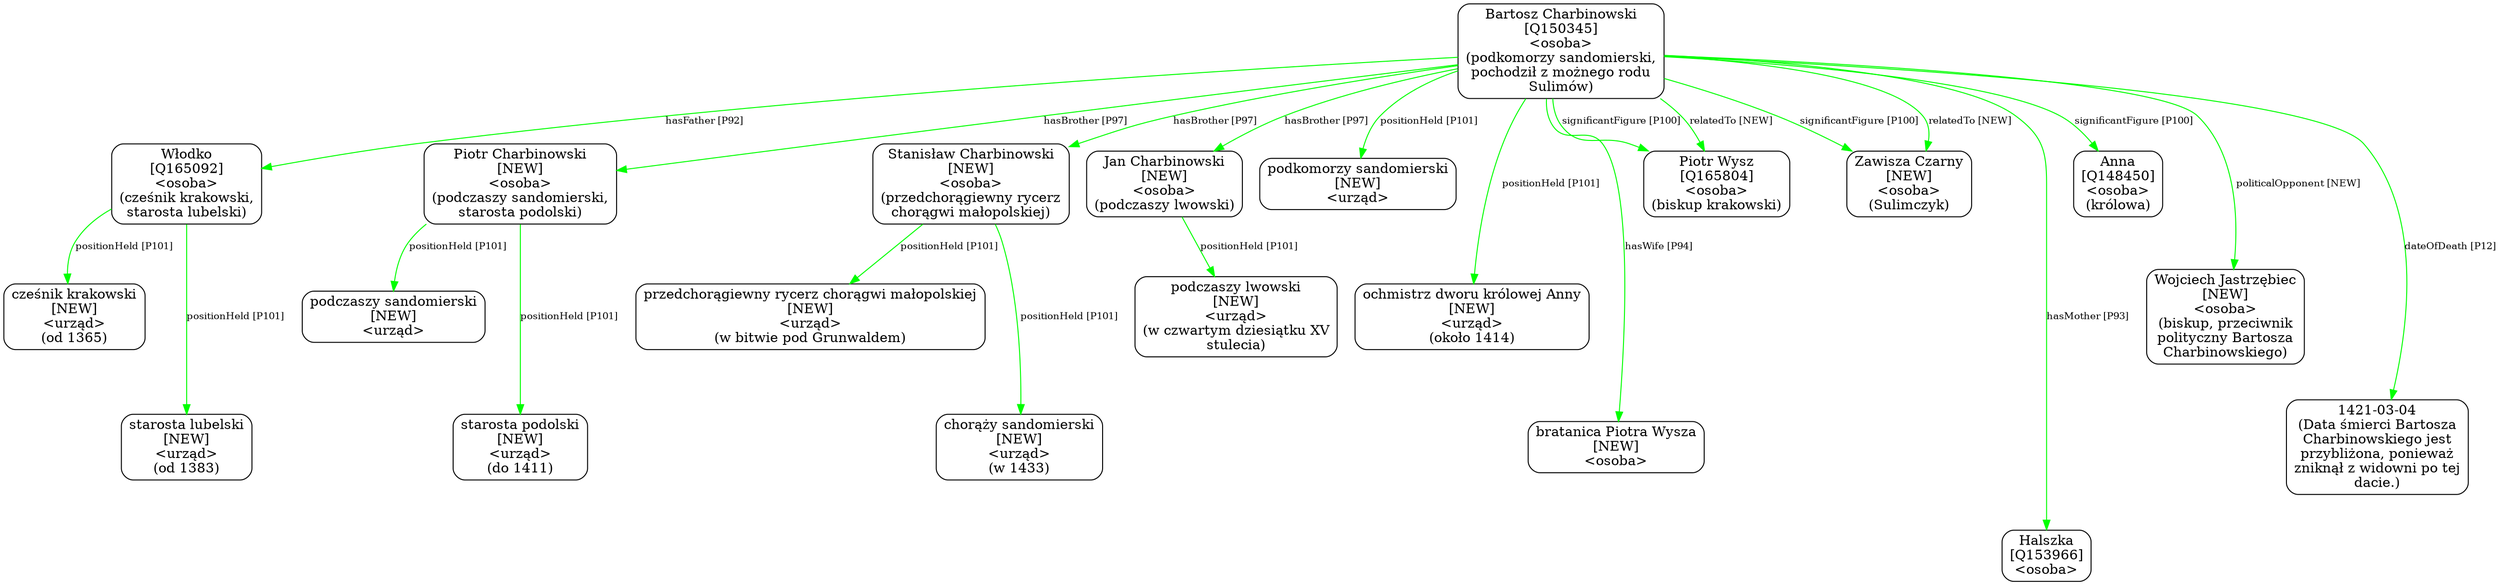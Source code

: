 digraph {
	node [shape=box,
		style=rounded
	];
	edge [fontsize=10];
	"Bartosz Charbinowski
[Q150345]
<osoba>
(podkomorzy sandomierski,
pochodził z możnego rodu
Sulimów)"	[color=black,
		label="Bartosz Charbinowski
[Q150345]
<osoba>
(podkomorzy sandomierski,
pochodził z możnego rodu
Sulimów)"];
	"Włodko
[Q165092]
<osoba>
(cześnik krakowski,
starosta lubelski)"	[color=black,
		label="Włodko
[Q165092]
<osoba>
(cześnik krakowski,
starosta lubelski)"];
	"Bartosz Charbinowski
[Q150345]
<osoba>
(podkomorzy sandomierski,
pochodził z możnego rodu
Sulimów)" -> "Włodko
[Q165092]
<osoba>
(cześnik krakowski,
starosta lubelski)"	[color=green,
		label="hasFather [P92]"];
	"Piotr Charbinowski
[NEW]
<osoba>
(podczaszy sandomierski,
starosta podolski)"	[color=black,
		label="Piotr Charbinowski
[NEW]
<osoba>
(podczaszy sandomierski,
starosta podolski)"];
	"Bartosz Charbinowski
[Q150345]
<osoba>
(podkomorzy sandomierski,
pochodził z możnego rodu
Sulimów)" -> "Piotr Charbinowski
[NEW]
<osoba>
(podczaszy sandomierski,
starosta podolski)"	[color=green,
		label="hasBrother [P97]"];
	"Stanisław Charbinowski
[NEW]
<osoba>
(przedchorągiewny rycerz
chorągwi małopolskiej)"	[color=black,
		label="Stanisław Charbinowski
[NEW]
<osoba>
(przedchorągiewny rycerz
chorągwi małopolskiej)"];
	"Bartosz Charbinowski
[Q150345]
<osoba>
(podkomorzy sandomierski,
pochodził z możnego rodu
Sulimów)" -> "Stanisław Charbinowski
[NEW]
<osoba>
(przedchorągiewny rycerz
chorągwi małopolskiej)"	[color=green,
		label="hasBrother [P97]"];
	"Jan Charbinowski
[NEW]
<osoba>
(podczaszy lwowski)"	[color=black,
		label="Jan Charbinowski
[NEW]
<osoba>
(podczaszy lwowski)"];
	"Bartosz Charbinowski
[Q150345]
<osoba>
(podkomorzy sandomierski,
pochodził z możnego rodu
Sulimów)" -> "Jan Charbinowski
[NEW]
<osoba>
(podczaszy lwowski)"	[color=green,
		label="hasBrother [P97]"];
	"Bartosz Charbinowski
[Q150345]
<osoba>
(podkomorzy sandomierski,
pochodził z możnego rodu
Sulimów)" -> "podkomorzy sandomierski
[NEW]
<urząd>"	[color=green,
		label="positionHeld [P101]",
		minlen=1];
	"Bartosz Charbinowski
[Q150345]
<osoba>
(podkomorzy sandomierski,
pochodził z możnego rodu
Sulimów)" -> "ochmistrz dworu królowej Anny
[NEW]
<urząd>
(około 1414)"	[color=green,
		label="positionHeld [P101]",
		minlen=2];
	"Bartosz Charbinowski
[Q150345]
<osoba>
(podkomorzy sandomierski,
pochodził z możnego rodu
Sulimów)" -> "bratanica Piotra Wysza
[NEW]
<osoba>"	[color=green,
		label="hasWife [P94]",
		minlen=3];
	"Bartosz Charbinowski
[Q150345]
<osoba>
(podkomorzy sandomierski,
pochodził z możnego rodu
Sulimów)" -> "Piotr Wysz
[Q165804]
<osoba>
(biskup krakowski)"	[color=green,
		label="significantFigure [P100]"];
	"Bartosz Charbinowski
[Q150345]
<osoba>
(podkomorzy sandomierski,
pochodził z możnego rodu
Sulimów)" -> "Piotr Wysz
[Q165804]
<osoba>
(biskup krakowski)"	[color=green,
		label="relatedTo [NEW]"];
	"Bartosz Charbinowski
[Q150345]
<osoba>
(podkomorzy sandomierski,
pochodził z możnego rodu
Sulimów)" -> "Zawisza Czarny
[NEW]
<osoba>
(Sulimczyk)"	[color=green,
		label="significantFigure [P100]"];
	"Bartosz Charbinowski
[Q150345]
<osoba>
(podkomorzy sandomierski,
pochodził z możnego rodu
Sulimów)" -> "Zawisza Czarny
[NEW]
<osoba>
(Sulimczyk)"	[color=green,
		label="relatedTo [NEW]"];
	"Bartosz Charbinowski
[Q150345]
<osoba>
(podkomorzy sandomierski,
pochodził z możnego rodu
Sulimów)" -> "Halszka
[Q153966]
<osoba>"	[color=green,
		label="hasMother [P93]",
		minlen=4];
	"Bartosz Charbinowski
[Q150345]
<osoba>
(podkomorzy sandomierski,
pochodził z możnego rodu
Sulimów)" -> "Anna
[Q148450]
<osoba>
(królowa)"	[color=green,
		label="significantFigure [P100]",
		minlen=1];
	"Bartosz Charbinowski
[Q150345]
<osoba>
(podkomorzy sandomierski,
pochodził z możnego rodu
Sulimów)" -> "Wojciech Jastrzębiec
[NEW]
<osoba>
(biskup, przeciwnik
polityczny Bartosza
Charbinowskiego)"	[color=green,
		label="politicalOpponent [NEW]",
		minlen=2];
	"Bartosz Charbinowski
[Q150345]
<osoba>
(podkomorzy sandomierski,
pochodził z możnego rodu
Sulimów)" -> "1421-03-04
(Data śmierci Bartosza
Charbinowskiego jest
przybliżona, ponieważ
zniknął z widowni po tej
dacie.)"	[color=green,
		label="dateOfDeath [P12]",
		minlen=3];
	"Włodko
[Q165092]
<osoba>
(cześnik krakowski,
starosta lubelski)" -> "cześnik krakowski
[NEW]
<urząd>
(od 1365)"	[color=green,
		label="positionHeld [P101]",
		minlen=1];
	"Włodko
[Q165092]
<osoba>
(cześnik krakowski,
starosta lubelski)" -> "starosta lubelski
[NEW]
<urząd>
(od 1383)"	[color=green,
		label="positionHeld [P101]",
		minlen=2];
	"Piotr Charbinowski
[NEW]
<osoba>
(podczaszy sandomierski,
starosta podolski)" -> "podczaszy sandomierski
[NEW]
<urząd>"	[color=green,
		label="positionHeld [P101]",
		minlen=1];
	"Piotr Charbinowski
[NEW]
<osoba>
(podczaszy sandomierski,
starosta podolski)" -> "starosta podolski
[NEW]
<urząd>
(do 1411)"	[color=green,
		label="positionHeld [P101]",
		minlen=2];
	"Stanisław Charbinowski
[NEW]
<osoba>
(przedchorągiewny rycerz
chorągwi małopolskiej)" -> "przedchorągiewny rycerz chorągwi małopolskiej
[NEW]
<urząd>
(w bitwie pod Grunwaldem)"	[color=green,
		label="positionHeld [P101]",
		minlen=1];
	"Stanisław Charbinowski
[NEW]
<osoba>
(przedchorągiewny rycerz
chorągwi małopolskiej)" -> "chorąży sandomierski
[NEW]
<urząd>
(w 1433)"	[color=green,
		label="positionHeld [P101]",
		minlen=2];
	"Jan Charbinowski
[NEW]
<osoba>
(podczaszy lwowski)" -> "podczaszy lwowski
[NEW]
<urząd>
(w czwartym dziesiątku XV
stulecia)"	[color=green,
		label="positionHeld [P101]",
		minlen=1];
}
